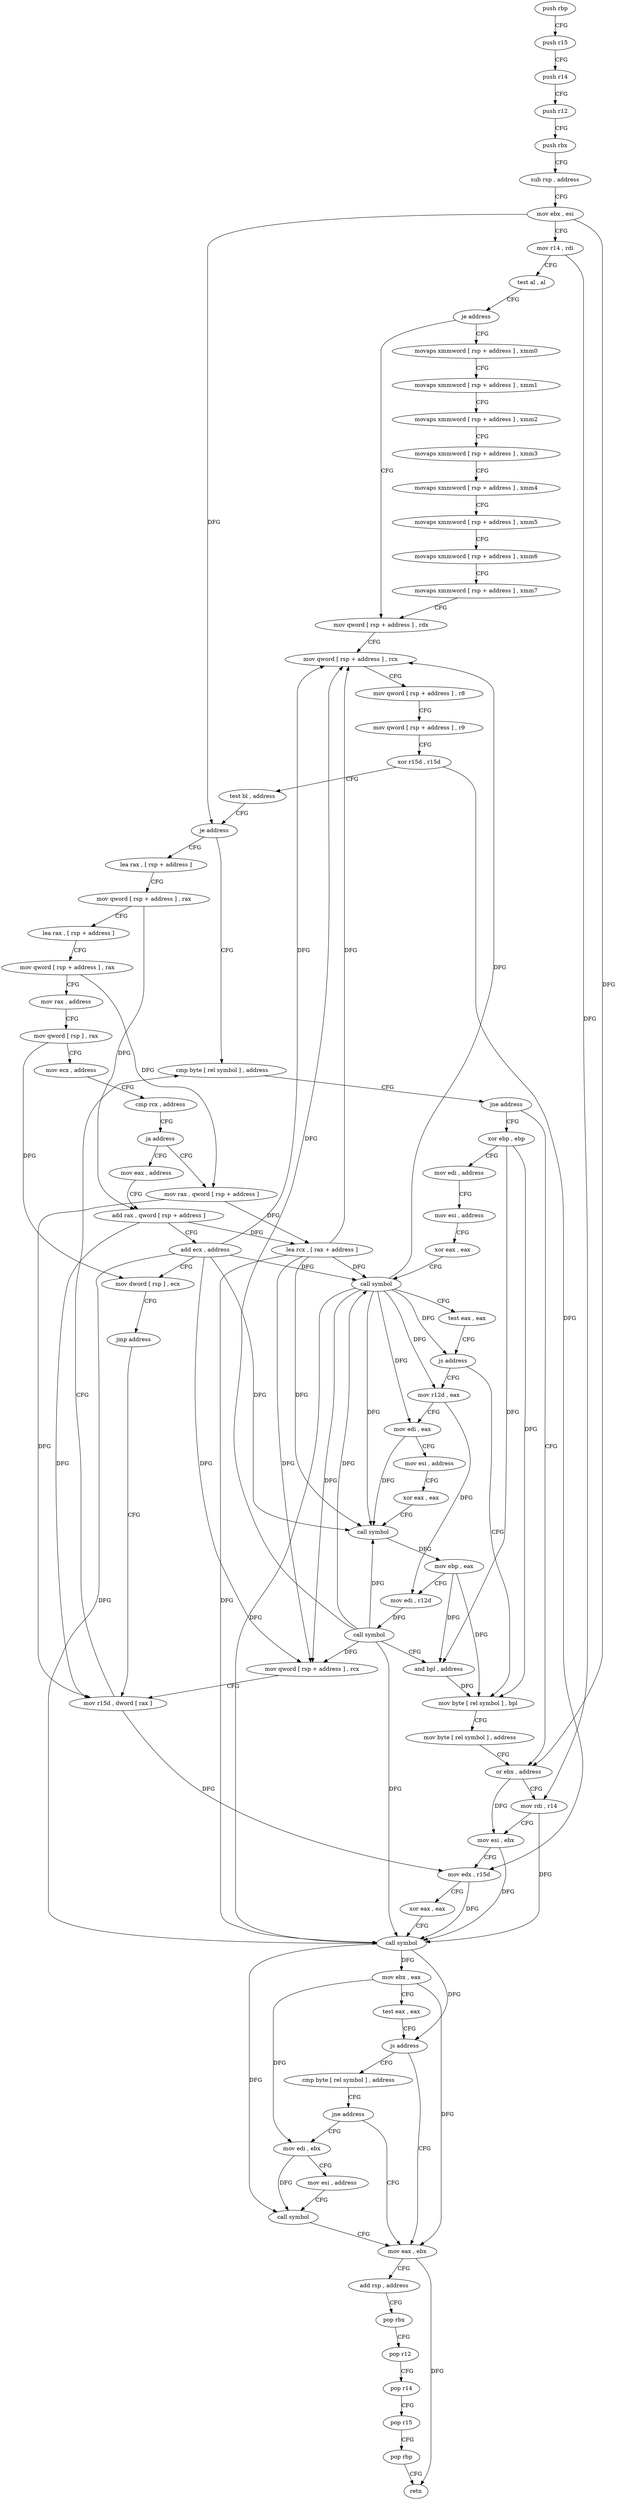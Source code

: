 digraph "func" {
"4258560" [label = "push rbp" ]
"4258561" [label = "push r15" ]
"4258563" [label = "push r14" ]
"4258565" [label = "push r12" ]
"4258567" [label = "push rbx" ]
"4258568" [label = "sub rsp , address" ]
"4258575" [label = "mov ebx , esi" ]
"4258577" [label = "mov r14 , rdi" ]
"4258580" [label = "test al , al" ]
"4258582" [label = "je address" ]
"4258639" [label = "mov qword [ rsp + address ] , rdx" ]
"4258584" [label = "movaps xmmword [ rsp + address ] , xmm0" ]
"4258644" [label = "mov qword [ rsp + address ] , rcx" ]
"4258649" [label = "mov qword [ rsp + address ] , r8" ]
"4258654" [label = "mov qword [ rsp + address ] , r9" ]
"4258659" [label = "xor r15d , r15d" ]
"4258662" [label = "test bl , address" ]
"4258665" [label = "je address" ]
"4258750" [label = "cmp byte [ rel symbol ] , address" ]
"4258667" [label = "lea rax , [ rsp + address ]" ]
"4258589" [label = "movaps xmmword [ rsp + address ] , xmm1" ]
"4258594" [label = "movaps xmmword [ rsp + address ] , xmm2" ]
"4258599" [label = "movaps xmmword [ rsp + address ] , xmm3" ]
"4258607" [label = "movaps xmmword [ rsp + address ] , xmm4" ]
"4258615" [label = "movaps xmmword [ rsp + address ] , xmm5" ]
"4258623" [label = "movaps xmmword [ rsp + address ] , xmm6" ]
"4258631" [label = "movaps xmmword [ rsp + address ] , xmm7" ]
"4258757" [label = "jne address" ]
"4258827" [label = "or ebx , address" ]
"4258759" [label = "xor ebp , ebp" ]
"4258672" [label = "mov qword [ rsp + address ] , rax" ]
"4258677" [label = "lea rax , [ rsp + address ]" ]
"4258685" [label = "mov qword [ rsp + address ] , rax" ]
"4258690" [label = "mov rax , address" ]
"4258700" [label = "mov qword [ rsp ] , rax" ]
"4258704" [label = "mov ecx , address" ]
"4258709" [label = "cmp rcx , address" ]
"4258713" [label = "ja address" ]
"4258733" [label = "mov rax , qword [ rsp + address ]" ]
"4258715" [label = "mov eax , address" ]
"4258833" [label = "mov rdi , r14" ]
"4258836" [label = "mov esi , ebx" ]
"4258838" [label = "mov edx , r15d" ]
"4258841" [label = "xor eax , eax" ]
"4258843" [label = "call symbol" ]
"4258848" [label = "mov ebx , eax" ]
"4258850" [label = "test eax , eax" ]
"4258852" [label = "js address" ]
"4258875" [label = "mov eax , ebx" ]
"4258854" [label = "cmp byte [ rel symbol ] , address" ]
"4258761" [label = "mov edi , address" ]
"4258766" [label = "mov esi , address" ]
"4258771" [label = "xor eax , eax" ]
"4258773" [label = "call symbol" ]
"4258778" [label = "test eax , eax" ]
"4258780" [label = "js address" ]
"4258813" [label = "mov byte [ rel symbol ] , bpl" ]
"4258782" [label = "mov r12d , eax" ]
"4258738" [label = "lea rcx , [ rax + address ]" ]
"4258742" [label = "mov qword [ rsp + address ] , rcx" ]
"4258747" [label = "mov r15d , dword [ rax ]" ]
"4258720" [label = "add rax , qword [ rsp + address ]" ]
"4258725" [label = "add ecx , address" ]
"4258728" [label = "mov dword [ rsp ] , ecx" ]
"4258731" [label = "jmp address" ]
"4258877" [label = "add rsp , address" ]
"4258884" [label = "pop rbx" ]
"4258885" [label = "pop r12" ]
"4258887" [label = "pop r14" ]
"4258889" [label = "pop r15" ]
"4258891" [label = "pop rbp" ]
"4258892" [label = "retn" ]
"4258861" [label = "jne address" ]
"4258863" [label = "mov edi , ebx" ]
"4258820" [label = "mov byte [ rel symbol ] , address" ]
"4258785" [label = "mov edi , eax" ]
"4258787" [label = "mov esi , address" ]
"4258792" [label = "xor eax , eax" ]
"4258794" [label = "call symbol" ]
"4258799" [label = "mov ebp , eax" ]
"4258801" [label = "mov edi , r12d" ]
"4258804" [label = "call symbol" ]
"4258809" [label = "and bpl , address" ]
"4258865" [label = "mov esi , address" ]
"4258870" [label = "call symbol" ]
"4258560" -> "4258561" [ label = "CFG" ]
"4258561" -> "4258563" [ label = "CFG" ]
"4258563" -> "4258565" [ label = "CFG" ]
"4258565" -> "4258567" [ label = "CFG" ]
"4258567" -> "4258568" [ label = "CFG" ]
"4258568" -> "4258575" [ label = "CFG" ]
"4258575" -> "4258577" [ label = "CFG" ]
"4258575" -> "4258665" [ label = "DFG" ]
"4258575" -> "4258827" [ label = "DFG" ]
"4258577" -> "4258580" [ label = "CFG" ]
"4258577" -> "4258833" [ label = "DFG" ]
"4258580" -> "4258582" [ label = "CFG" ]
"4258582" -> "4258639" [ label = "CFG" ]
"4258582" -> "4258584" [ label = "CFG" ]
"4258639" -> "4258644" [ label = "CFG" ]
"4258584" -> "4258589" [ label = "CFG" ]
"4258644" -> "4258649" [ label = "CFG" ]
"4258649" -> "4258654" [ label = "CFG" ]
"4258654" -> "4258659" [ label = "CFG" ]
"4258659" -> "4258662" [ label = "CFG" ]
"4258659" -> "4258838" [ label = "DFG" ]
"4258662" -> "4258665" [ label = "CFG" ]
"4258665" -> "4258750" [ label = "CFG" ]
"4258665" -> "4258667" [ label = "CFG" ]
"4258750" -> "4258757" [ label = "CFG" ]
"4258667" -> "4258672" [ label = "CFG" ]
"4258589" -> "4258594" [ label = "CFG" ]
"4258594" -> "4258599" [ label = "CFG" ]
"4258599" -> "4258607" [ label = "CFG" ]
"4258607" -> "4258615" [ label = "CFG" ]
"4258615" -> "4258623" [ label = "CFG" ]
"4258623" -> "4258631" [ label = "CFG" ]
"4258631" -> "4258639" [ label = "CFG" ]
"4258757" -> "4258827" [ label = "CFG" ]
"4258757" -> "4258759" [ label = "CFG" ]
"4258827" -> "4258833" [ label = "CFG" ]
"4258827" -> "4258836" [ label = "DFG" ]
"4258759" -> "4258761" [ label = "CFG" ]
"4258759" -> "4258813" [ label = "DFG" ]
"4258759" -> "4258809" [ label = "DFG" ]
"4258672" -> "4258677" [ label = "CFG" ]
"4258672" -> "4258720" [ label = "DFG" ]
"4258677" -> "4258685" [ label = "CFG" ]
"4258685" -> "4258690" [ label = "CFG" ]
"4258685" -> "4258733" [ label = "DFG" ]
"4258690" -> "4258700" [ label = "CFG" ]
"4258700" -> "4258704" [ label = "CFG" ]
"4258700" -> "4258728" [ label = "DFG" ]
"4258704" -> "4258709" [ label = "CFG" ]
"4258709" -> "4258713" [ label = "CFG" ]
"4258713" -> "4258733" [ label = "CFG" ]
"4258713" -> "4258715" [ label = "CFG" ]
"4258733" -> "4258738" [ label = "DFG" ]
"4258733" -> "4258747" [ label = "DFG" ]
"4258715" -> "4258720" [ label = "CFG" ]
"4258833" -> "4258836" [ label = "CFG" ]
"4258833" -> "4258843" [ label = "DFG" ]
"4258836" -> "4258838" [ label = "CFG" ]
"4258836" -> "4258843" [ label = "DFG" ]
"4258838" -> "4258841" [ label = "CFG" ]
"4258838" -> "4258843" [ label = "DFG" ]
"4258841" -> "4258843" [ label = "CFG" ]
"4258843" -> "4258848" [ label = "DFG" ]
"4258843" -> "4258852" [ label = "DFG" ]
"4258843" -> "4258870" [ label = "DFG" ]
"4258848" -> "4258850" [ label = "CFG" ]
"4258848" -> "4258875" [ label = "DFG" ]
"4258848" -> "4258863" [ label = "DFG" ]
"4258850" -> "4258852" [ label = "CFG" ]
"4258852" -> "4258875" [ label = "CFG" ]
"4258852" -> "4258854" [ label = "CFG" ]
"4258875" -> "4258877" [ label = "CFG" ]
"4258875" -> "4258892" [ label = "DFG" ]
"4258854" -> "4258861" [ label = "CFG" ]
"4258761" -> "4258766" [ label = "CFG" ]
"4258766" -> "4258771" [ label = "CFG" ]
"4258771" -> "4258773" [ label = "CFG" ]
"4258773" -> "4258778" [ label = "CFG" ]
"4258773" -> "4258644" [ label = "DFG" ]
"4258773" -> "4258843" [ label = "DFG" ]
"4258773" -> "4258780" [ label = "DFG" ]
"4258773" -> "4258782" [ label = "DFG" ]
"4258773" -> "4258785" [ label = "DFG" ]
"4258773" -> "4258742" [ label = "DFG" ]
"4258773" -> "4258794" [ label = "DFG" ]
"4258778" -> "4258780" [ label = "CFG" ]
"4258780" -> "4258813" [ label = "CFG" ]
"4258780" -> "4258782" [ label = "CFG" ]
"4258813" -> "4258820" [ label = "CFG" ]
"4258782" -> "4258785" [ label = "CFG" ]
"4258782" -> "4258801" [ label = "DFG" ]
"4258738" -> "4258742" [ label = "DFG" ]
"4258738" -> "4258644" [ label = "DFG" ]
"4258738" -> "4258843" [ label = "DFG" ]
"4258738" -> "4258773" [ label = "DFG" ]
"4258738" -> "4258794" [ label = "DFG" ]
"4258742" -> "4258747" [ label = "CFG" ]
"4258747" -> "4258750" [ label = "CFG" ]
"4258747" -> "4258838" [ label = "DFG" ]
"4258720" -> "4258725" [ label = "CFG" ]
"4258720" -> "4258738" [ label = "DFG" ]
"4258720" -> "4258747" [ label = "DFG" ]
"4258725" -> "4258728" [ label = "CFG" ]
"4258725" -> "4258644" [ label = "DFG" ]
"4258725" -> "4258843" [ label = "DFG" ]
"4258725" -> "4258773" [ label = "DFG" ]
"4258725" -> "4258742" [ label = "DFG" ]
"4258725" -> "4258794" [ label = "DFG" ]
"4258728" -> "4258731" [ label = "CFG" ]
"4258731" -> "4258747" [ label = "CFG" ]
"4258877" -> "4258884" [ label = "CFG" ]
"4258884" -> "4258885" [ label = "CFG" ]
"4258885" -> "4258887" [ label = "CFG" ]
"4258887" -> "4258889" [ label = "CFG" ]
"4258889" -> "4258891" [ label = "CFG" ]
"4258891" -> "4258892" [ label = "CFG" ]
"4258861" -> "4258875" [ label = "CFG" ]
"4258861" -> "4258863" [ label = "CFG" ]
"4258863" -> "4258865" [ label = "CFG" ]
"4258863" -> "4258870" [ label = "DFG" ]
"4258820" -> "4258827" [ label = "CFG" ]
"4258785" -> "4258787" [ label = "CFG" ]
"4258785" -> "4258794" [ label = "DFG" ]
"4258787" -> "4258792" [ label = "CFG" ]
"4258792" -> "4258794" [ label = "CFG" ]
"4258794" -> "4258799" [ label = "DFG" ]
"4258799" -> "4258801" [ label = "CFG" ]
"4258799" -> "4258813" [ label = "DFG" ]
"4258799" -> "4258809" [ label = "DFG" ]
"4258801" -> "4258804" [ label = "DFG" ]
"4258804" -> "4258809" [ label = "CFG" ]
"4258804" -> "4258644" [ label = "DFG" ]
"4258804" -> "4258843" [ label = "DFG" ]
"4258804" -> "4258773" [ label = "DFG" ]
"4258804" -> "4258742" [ label = "DFG" ]
"4258804" -> "4258794" [ label = "DFG" ]
"4258809" -> "4258813" [ label = "DFG" ]
"4258865" -> "4258870" [ label = "CFG" ]
"4258870" -> "4258875" [ label = "CFG" ]
}

